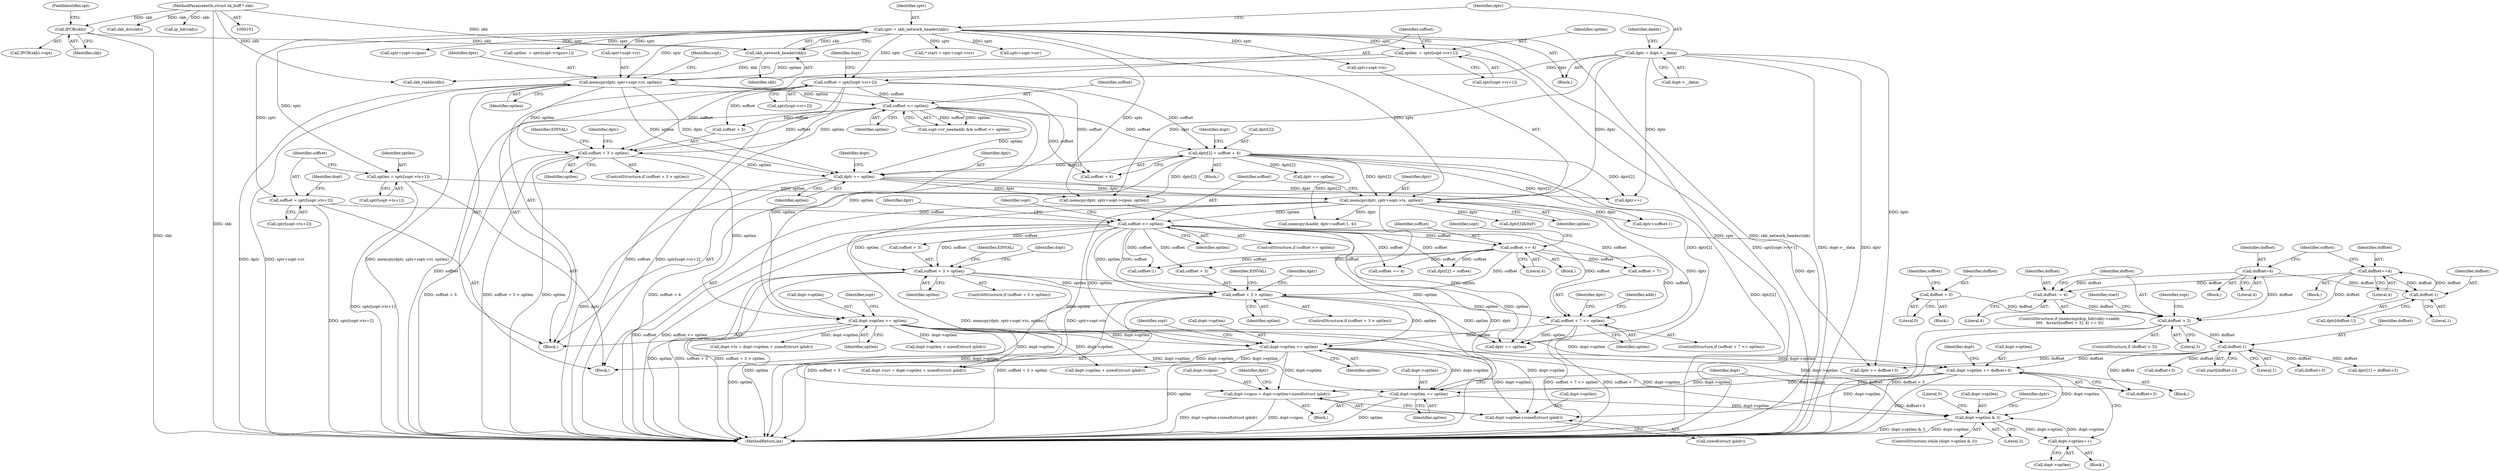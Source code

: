 digraph "0_linux_f6d8bd051c391c1c0458a30b2a7abcd939329259_16@pointer" {
"1000546" [label="(Call,dopt->optlen += doffset+3)"];
"1000501" [label="(Call,doffset-1)"];
"1000493" [label="(Call,doffset > 3)"];
"1000456" [label="(Call,doffset+=4)"];
"1000463" [label="(Call,doffset-1)"];
"1000446" [label="(Call,doffset=4)"];
"1000411" [label="(Call,doffset = 0)"];
"1000489" [label="(Call,doffset -= 4)"];
"1000382" [label="(Call,dopt->optlen += optlen)"];
"1000306" [label="(Call,soffset + 3 > optlen)"];
"1000297" [label="(Call,soffset += 4)"];
"1000274" [label="(Call,soffset <= optlen)"];
"1000246" [label="(Call,soffset = sptr[sopt->ts+2])"];
"1000138" [label="(Call,sptr = skb_network_header(skb))"];
"1000140" [label="(Call,skb_network_header(skb))"];
"1000121" [label="(Call,IPCB(skb))"];
"1000103" [label="(MethodParameterIn,struct sk_buff * skb)"];
"1000265" [label="(Call,memcpy(dptr, sptr+sopt->ts, optlen))"];
"1000224" [label="(Call,dptr += optlen)"];
"1000199" [label="(Call,soffset <= optlen)"];
"1000167" [label="(Call,soffset = sptr[sopt->rr+2])"];
"1000186" [label="(Call,memcpy(dptr, sptr+sopt->rr, optlen))"];
"1000142" [label="(Call,dptr = dopt->__data)"];
"1000158" [label="(Call,optlen  = sptr[sopt->rr+1])"];
"1000204" [label="(Call,soffset + 3 > optlen)"];
"1000212" [label="(Call,dptr[2] = soffset + 4)"];
"1000237" [label="(Call,optlen = sptr[sopt->ts+1])"];
"1000284" [label="(Call,soffset + 3 > optlen)"];
"1000339" [label="(Call,soffset + 7 <= optlen)"];
"1000227" [label="(Call,dopt->optlen += optlen)"];
"1000574" [label="(Call,dopt->cipso = dopt->optlen+sizeof(struct iphdr))"];
"1000578" [label="(Call,dopt->optlen+sizeof(struct iphdr))"];
"1000595" [label="(Call,dopt->optlen += optlen)"];
"1000601" [label="(Call,dopt->optlen & 3)"];
"1000612" [label="(Call,dopt->optlen++)"];
"1000494" [label="(Identifier,doffset)"];
"1000265" [label="(Call,memcpy(dptr, sptr+sopt->ts, optlen))"];
"1000519" [label="(Call,dptr[1] = doffset+3)"];
"1000382" [label="(Call,dopt->optlen += optlen)"];
"1000274" [label="(Call,soffset <= optlen)"];
"1000391" [label="(Block,)"];
"1000199" [label="(Call,soffset <= optlen)"];
"1000464" [label="(Identifier,doffset)"];
"1000340" [label="(Call,soffset + 7)"];
"1000197" [label="(Identifier,sopt)"];
"1000547" [label="(Call,dopt->optlen)"];
"1000288" [label="(Identifier,optlen)"];
"1000533" [label="(Call,doffset+3)"];
"1000298" [label="(Identifier,soffset)"];
"1000595" [label="(Call,dopt->optlen += optlen)"];
"1000120" [label="(Call,IPCB(skb)->opt)"];
"1000500" [label="(Identifier,start)"];
"1000582" [label="(Call,sizeof(struct iphdr))"];
"1000376" [label="(Identifier,dptr)"];
"1000555" [label="(Identifier,dopt)"];
"1000495" [label="(Literal,3)"];
"1000187" [label="(Identifier,dptr)"];
"1000490" [label="(Identifier,doffset)"];
"1000383" [label="(Call,dopt->optlen)"];
"1000492" [label="(ControlStructure,if (doffset > 3))"];
"1000158" [label="(Call,optlen  = sptr[sopt->rr+1])"];
"1000586" [label="(Call,sptr+sopt->cipso)"];
"1000313" [label="(Identifier,EINVAL)"];
"1000360" [label="(Call,skb_dst(skb))"];
"1000601" [label="(Call,dopt->optlen & 3)"];
"1000491" [label="(Literal,4)"];
"1000139" [label="(Identifier,sptr)"];
"1000122" [label="(Identifier,skb)"];
"1000103" [label="(MethodParameterIn,struct sk_buff * skb)"];
"1000104" [label="(Block,)"];
"1000188" [label="(Call,sptr+sopt->rr)"];
"1000285" [label="(Call,soffset + 3)"];
"1000226" [label="(Identifier,optlen)"];
"1000307" [label="(Call,soffset + 3)"];
"1000605" [label="(Literal,3)"];
"1000502" [label="(Identifier,doffset)"];
"1000204" [label="(Call,soffset + 3 > optlen)"];
"1000302" [label="(Identifier,sopt)"];
"1000461" [label="(Call,dptr[doffset-1])"];
"1000478" [label="(Call,ip_hdr(skb))"];
"1000297" [label="(Call,soffset += 4)"];
"1000144" [label="(Call,dopt->__data)"];
"1000565" [label="(Call,optlen  = sptr[sopt->cipso+1])"];
"1000266" [label="(Identifier,dptr)"];
"1000275" [label="(Identifier,soffset)"];
"1000212" [label="(Call,dptr[2] = soffset + 4)"];
"1000205" [label="(Call,soffset + 3)"];
"1000413" [label="(Literal,0)"];
"1000236" [label="(Block,)"];
"1000603" [label="(Identifier,dopt)"];
"1000178" [label="(Identifier,dopt)"];
"1000255" [label="(Call,dopt->ts = dopt->optlen + sizeof(struct iphdr))"];
"1000531" [label="(Call,dptr += doffset+3)"];
"1000536" [label="(Call,dopt->srr = dopt->optlen + sizeof(struct iphdr))"];
"1000346" [label="(Call,memcpy(&addr, dptr+soffset-1, 4))"];
"1000150" [label="(Call,skb_rtable(skb))"];
"1000389" [label="(Identifier,sopt)"];
"1000575" [label="(Call,dopt->cipso)"];
"1000227" [label="(Call,dopt->optlen += optlen)"];
"1000450" [label="(Identifier,soffset)"];
"1000349" [label="(Call,dptr+soffset-1)"];
"1000200" [label="(Identifier,soffset)"];
"1000550" [label="(Call,doffset+3)"];
"1000546" [label="(Call,dopt->optlen += doffset+3)"];
"1000493" [label="(Call,doffset > 3)"];
"1000246" [label="(Call,soffset = sptr[sopt->ts+2])"];
"1000216" [label="(Call,soffset + 4)"];
"1000224" [label="(Call,dptr += optlen)"];
"1000159" [label="(Identifier,optlen)"];
"1000238" [label="(Identifier,optlen)"];
"1000231" [label="(Identifier,optlen)"];
"1000618" [label="(MethodReturn,int)"];
"1000499" [label="(Call,start[doffset-1])"];
"1000259" [label="(Call,dopt->optlen + sizeof(struct iphdr))"];
"1000617" [label="(Literal,0)"];
"1000280" [label="(Identifier,sopt)"];
"1000201" [label="(Identifier,optlen)"];
"1000234" [label="(Identifier,sopt)"];
"1000351" [label="(Call,soffset-1)"];
"1000393" [label="(Call,* start = sptr+sopt->srr)"];
"1000169" [label="(Call,sptr[sopt->rr+2])"];
"1000613" [label="(Call,dopt->optlen)"];
"1000143" [label="(Identifier,dptr)"];
"1000160" [label="(Call,sptr[sopt->rr+1])"];
"1000386" [label="(Identifier,optlen)"];
"1000448" [label="(Literal,4)"];
"1000140" [label="(Call,skb_network_header(skb))"];
"1000446" [label="(Call,doffset=4)"];
"1000142" [label="(Call,dptr = dopt->__data)"];
"1000463" [label="(Call,doffset-1)"];
"1000395" [label="(Call,sptr+sopt->srr)"];
"1000221" [label="(Identifier,dopt)"];
"1000299" [label="(Literal,4)"];
"1000237" [label="(Call,optlen = sptr[sopt->ts+1])"];
"1000579" [label="(Call,dopt->optlen)"];
"1000599" [label="(Identifier,optlen)"];
"1000585" [label="(Identifier,dptr)"];
"1000380" [label="(Identifier,dptr)"];
"1000578" [label="(Call,dopt->optlen+sizeof(struct iphdr))"];
"1000564" [label="(Block,)"];
"1000141" [label="(Identifier,skb)"];
"1000193" [label="(Identifier,optlen)"];
"1000379" [label="(Call,dptr += optlen)"];
"1000328" [label="(Call,soffset += 4)"];
"1000276" [label="(Identifier,optlen)"];
"1000411" [label="(Call,doffset = 0)"];
"1000186" [label="(Call,memcpy(dptr, sptr+sopt->rr, optlen))"];
"1000208" [label="(Identifier,optlen)"];
"1000457" [label="(Identifier,doffset)"];
"1000257" [label="(Identifier,dopt)"];
"1000211" [label="(Identifier,EINVAL)"];
"1000272" [label="(Identifier,optlen)"];
"1000489" [label="(Call,doffset -= 4)"];
"1000294" [label="(Identifier,dopt)"];
"1000239" [label="(Call,sptr[sopt->ts+1])"];
"1000310" [label="(Identifier,optlen)"];
"1000195" [label="(Call,sopt->rr_needaddr && soffset <= optlen)"];
"1000348" [label="(Identifier,addr)"];
"1000442" [label="(Block,)"];
"1000501" [label="(Call,doffset-1)"];
"1000214" [label="(Identifier,dptr)"];
"1000609" [label="(Call,dptr++)"];
"1000203" [label="(ControlStructure,if (soffset + 3 > optlen))"];
"1000574" [label="(Call,dopt->cipso = dopt->optlen+sizeof(struct iphdr))"];
"1000584" [label="(Call,memcpy(dptr, sptr+sopt->cipso, optlen))"];
"1000316" [label="(Call,dptr[3]&0xF)"];
"1000202" [label="(Block,)"];
"1000248" [label="(Call,sptr[sopt->ts+2])"];
"1000338" [label="(ControlStructure,if (soffset + 7 <= optlen))"];
"1000305" [label="(ControlStructure,if (soffset + 3 > optlen))"];
"1000452" [label="(Block,)"];
"1000503" [label="(Literal,1)"];
"1000496" [label="(Block,)"];
"1000456" [label="(Call,doffset+=4)"];
"1000343" [label="(Identifier,optlen)"];
"1000247" [label="(Identifier,soffset)"];
"1000283" [label="(ControlStructure,if (soffset + 3 > optlen))"];
"1000138" [label="(Call,sptr = skb_network_header(skb))"];
"1000600" [label="(ControlStructure,while (dopt->optlen & 3))"];
"1000267" [label="(Call,sptr+sopt->ts)"];
"1000291" [label="(Identifier,EINVAL)"];
"1000465" [label="(Literal,1)"];
"1000157" [label="(Block,)"];
"1000602" [label="(Call,dopt->optlen)"];
"1000167" [label="(Call,soffset = sptr[sopt->rr+2])"];
"1000447" [label="(Identifier,doffset)"];
"1000225" [label="(Identifier,dptr)"];
"1000284" [label="(Call,soffset + 3 > optlen)"];
"1000213" [label="(Call,dptr[2])"];
"1000123" [label="(FieldIdentifier,opt)"];
"1000168" [label="(Identifier,soffset)"];
"1000318" [label="(Identifier,dptr)"];
"1000562" [label="(Identifier,sopt)"];
"1000306" [label="(Call,soffset + 3 > optlen)"];
"1000540" [label="(Call,dopt->optlen + sizeof(struct iphdr))"];
"1000610" [label="(Identifier,dptr)"];
"1000282" [label="(Block,)"];
"1000339" [label="(Call,soffset + 7 <= optlen)"];
"1000592" [label="(Call,dptr += optlen)"];
"1000273" [label="(ControlStructure,if (soffset <= optlen))"];
"1000228" [label="(Call,dopt->optlen)"];
"1000606" [label="(Block,)"];
"1000596" [label="(Call,dopt->optlen)"];
"1000458" [label="(Literal,4)"];
"1000612" [label="(Call,dopt->optlen++)"];
"1000523" [label="(Call,doffset+3)"];
"1000148" [label="(Identifier,daddr)"];
"1000416" [label="(Identifier,soffset)"];
"1000412" [label="(Identifier,doffset)"];
"1000473" [label="(ControlStructure,if (memcmp(&ip_hdr(skb)->saddr,\n\t\t\t\t   &start[soffset + 3], 4) == 0))"];
"1000229" [label="(Identifier,dopt)"];
"1000374" [label="(Call,dptr[2] = soffset)"];
"1000121" [label="(Call,IPCB(skb))"];
"1000546" -> "1000496"  [label="AST: "];
"1000546" -> "1000550"  [label="CFG: "];
"1000547" -> "1000546"  [label="AST: "];
"1000550" -> "1000546"  [label="AST: "];
"1000555" -> "1000546"  [label="CFG: "];
"1000546" -> "1000618"  [label="DDG: doffset+3"];
"1000501" -> "1000546"  [label="DDG: doffset"];
"1000382" -> "1000546"  [label="DDG: dopt->optlen"];
"1000227" -> "1000546"  [label="DDG: dopt->optlen"];
"1000546" -> "1000574"  [label="DDG: dopt->optlen"];
"1000546" -> "1000578"  [label="DDG: dopt->optlen"];
"1000546" -> "1000595"  [label="DDG: dopt->optlen"];
"1000546" -> "1000601"  [label="DDG: dopt->optlen"];
"1000501" -> "1000499"  [label="AST: "];
"1000501" -> "1000503"  [label="CFG: "];
"1000502" -> "1000501"  [label="AST: "];
"1000503" -> "1000501"  [label="AST: "];
"1000499" -> "1000501"  [label="CFG: "];
"1000493" -> "1000501"  [label="DDG: doffset"];
"1000501" -> "1000519"  [label="DDG: doffset"];
"1000501" -> "1000523"  [label="DDG: doffset"];
"1000501" -> "1000531"  [label="DDG: doffset"];
"1000501" -> "1000533"  [label="DDG: doffset"];
"1000501" -> "1000550"  [label="DDG: doffset"];
"1000493" -> "1000492"  [label="AST: "];
"1000493" -> "1000495"  [label="CFG: "];
"1000494" -> "1000493"  [label="AST: "];
"1000495" -> "1000493"  [label="AST: "];
"1000500" -> "1000493"  [label="CFG: "];
"1000562" -> "1000493"  [label="CFG: "];
"1000493" -> "1000618"  [label="DDG: doffset"];
"1000493" -> "1000618"  [label="DDG: doffset > 3"];
"1000456" -> "1000493"  [label="DDG: doffset"];
"1000411" -> "1000493"  [label="DDG: doffset"];
"1000446" -> "1000493"  [label="DDG: doffset"];
"1000489" -> "1000493"  [label="DDG: doffset"];
"1000456" -> "1000452"  [label="AST: "];
"1000456" -> "1000458"  [label="CFG: "];
"1000457" -> "1000456"  [label="AST: "];
"1000458" -> "1000456"  [label="AST: "];
"1000450" -> "1000456"  [label="CFG: "];
"1000463" -> "1000456"  [label="DDG: doffset"];
"1000456" -> "1000463"  [label="DDG: doffset"];
"1000456" -> "1000489"  [label="DDG: doffset"];
"1000463" -> "1000461"  [label="AST: "];
"1000463" -> "1000465"  [label="CFG: "];
"1000464" -> "1000463"  [label="AST: "];
"1000465" -> "1000463"  [label="AST: "];
"1000461" -> "1000463"  [label="CFG: "];
"1000446" -> "1000463"  [label="DDG: doffset"];
"1000446" -> "1000442"  [label="AST: "];
"1000446" -> "1000448"  [label="CFG: "];
"1000447" -> "1000446"  [label="AST: "];
"1000448" -> "1000446"  [label="AST: "];
"1000450" -> "1000446"  [label="CFG: "];
"1000446" -> "1000489"  [label="DDG: doffset"];
"1000411" -> "1000391"  [label="AST: "];
"1000411" -> "1000413"  [label="CFG: "];
"1000412" -> "1000411"  [label="AST: "];
"1000413" -> "1000411"  [label="AST: "];
"1000416" -> "1000411"  [label="CFG: "];
"1000489" -> "1000473"  [label="AST: "];
"1000489" -> "1000491"  [label="CFG: "];
"1000490" -> "1000489"  [label="AST: "];
"1000491" -> "1000489"  [label="AST: "];
"1000494" -> "1000489"  [label="CFG: "];
"1000382" -> "1000236"  [label="AST: "];
"1000382" -> "1000386"  [label="CFG: "];
"1000383" -> "1000382"  [label="AST: "];
"1000386" -> "1000382"  [label="AST: "];
"1000389" -> "1000382"  [label="CFG: "];
"1000382" -> "1000618"  [label="DDG: optlen"];
"1000306" -> "1000382"  [label="DDG: optlen"];
"1000339" -> "1000382"  [label="DDG: optlen"];
"1000274" -> "1000382"  [label="DDG: optlen"];
"1000284" -> "1000382"  [label="DDG: optlen"];
"1000227" -> "1000382"  [label="DDG: dopt->optlen"];
"1000382" -> "1000536"  [label="DDG: dopt->optlen"];
"1000382" -> "1000540"  [label="DDG: dopt->optlen"];
"1000382" -> "1000574"  [label="DDG: dopt->optlen"];
"1000382" -> "1000578"  [label="DDG: dopt->optlen"];
"1000382" -> "1000595"  [label="DDG: dopt->optlen"];
"1000382" -> "1000601"  [label="DDG: dopt->optlen"];
"1000306" -> "1000305"  [label="AST: "];
"1000306" -> "1000310"  [label="CFG: "];
"1000307" -> "1000306"  [label="AST: "];
"1000310" -> "1000306"  [label="AST: "];
"1000313" -> "1000306"  [label="CFG: "];
"1000318" -> "1000306"  [label="CFG: "];
"1000306" -> "1000618"  [label="DDG: optlen"];
"1000306" -> "1000618"  [label="DDG: soffset + 3"];
"1000306" -> "1000618"  [label="DDG: soffset + 3 > optlen"];
"1000297" -> "1000306"  [label="DDG: soffset"];
"1000274" -> "1000306"  [label="DDG: soffset"];
"1000274" -> "1000306"  [label="DDG: optlen"];
"1000284" -> "1000306"  [label="DDG: optlen"];
"1000306" -> "1000339"  [label="DDG: optlen"];
"1000306" -> "1000379"  [label="DDG: optlen"];
"1000297" -> "1000282"  [label="AST: "];
"1000297" -> "1000299"  [label="CFG: "];
"1000298" -> "1000297"  [label="AST: "];
"1000299" -> "1000297"  [label="AST: "];
"1000302" -> "1000297"  [label="CFG: "];
"1000274" -> "1000297"  [label="DDG: soffset"];
"1000297" -> "1000307"  [label="DDG: soffset"];
"1000297" -> "1000328"  [label="DDG: soffset"];
"1000297" -> "1000339"  [label="DDG: soffset"];
"1000297" -> "1000340"  [label="DDG: soffset"];
"1000297" -> "1000351"  [label="DDG: soffset"];
"1000297" -> "1000374"  [label="DDG: soffset"];
"1000274" -> "1000273"  [label="AST: "];
"1000274" -> "1000276"  [label="CFG: "];
"1000275" -> "1000274"  [label="AST: "];
"1000276" -> "1000274"  [label="AST: "];
"1000280" -> "1000274"  [label="CFG: "];
"1000380" -> "1000274"  [label="CFG: "];
"1000274" -> "1000618"  [label="DDG: soffset"];
"1000274" -> "1000618"  [label="DDG: soffset <= optlen"];
"1000246" -> "1000274"  [label="DDG: soffset"];
"1000265" -> "1000274"  [label="DDG: optlen"];
"1000274" -> "1000284"  [label="DDG: soffset"];
"1000274" -> "1000284"  [label="DDG: optlen"];
"1000274" -> "1000285"  [label="DDG: soffset"];
"1000274" -> "1000307"  [label="DDG: soffset"];
"1000274" -> "1000328"  [label="DDG: soffset"];
"1000274" -> "1000339"  [label="DDG: soffset"];
"1000274" -> "1000340"  [label="DDG: soffset"];
"1000274" -> "1000351"  [label="DDG: soffset"];
"1000274" -> "1000374"  [label="DDG: soffset"];
"1000274" -> "1000379"  [label="DDG: optlen"];
"1000246" -> "1000236"  [label="AST: "];
"1000246" -> "1000248"  [label="CFG: "];
"1000247" -> "1000246"  [label="AST: "];
"1000248" -> "1000246"  [label="AST: "];
"1000257" -> "1000246"  [label="CFG: "];
"1000246" -> "1000618"  [label="DDG: sptr[sopt->ts+2]"];
"1000138" -> "1000246"  [label="DDG: sptr"];
"1000138" -> "1000104"  [label="AST: "];
"1000138" -> "1000140"  [label="CFG: "];
"1000139" -> "1000138"  [label="AST: "];
"1000140" -> "1000138"  [label="AST: "];
"1000143" -> "1000138"  [label="CFG: "];
"1000138" -> "1000618"  [label="DDG: sptr"];
"1000138" -> "1000618"  [label="DDG: skb_network_header(skb)"];
"1000140" -> "1000138"  [label="DDG: skb"];
"1000138" -> "1000158"  [label="DDG: sptr"];
"1000138" -> "1000167"  [label="DDG: sptr"];
"1000138" -> "1000186"  [label="DDG: sptr"];
"1000138" -> "1000188"  [label="DDG: sptr"];
"1000138" -> "1000237"  [label="DDG: sptr"];
"1000138" -> "1000265"  [label="DDG: sptr"];
"1000138" -> "1000267"  [label="DDG: sptr"];
"1000138" -> "1000393"  [label="DDG: sptr"];
"1000138" -> "1000395"  [label="DDG: sptr"];
"1000138" -> "1000565"  [label="DDG: sptr"];
"1000138" -> "1000584"  [label="DDG: sptr"];
"1000138" -> "1000586"  [label="DDG: sptr"];
"1000140" -> "1000141"  [label="CFG: "];
"1000141" -> "1000140"  [label="AST: "];
"1000121" -> "1000140"  [label="DDG: skb"];
"1000103" -> "1000140"  [label="DDG: skb"];
"1000140" -> "1000150"  [label="DDG: skb"];
"1000121" -> "1000120"  [label="AST: "];
"1000121" -> "1000122"  [label="CFG: "];
"1000122" -> "1000121"  [label="AST: "];
"1000123" -> "1000121"  [label="CFG: "];
"1000121" -> "1000618"  [label="DDG: skb"];
"1000103" -> "1000121"  [label="DDG: skb"];
"1000103" -> "1000101"  [label="AST: "];
"1000103" -> "1000618"  [label="DDG: skb"];
"1000103" -> "1000150"  [label="DDG: skb"];
"1000103" -> "1000360"  [label="DDG: skb"];
"1000103" -> "1000478"  [label="DDG: skb"];
"1000265" -> "1000236"  [label="AST: "];
"1000265" -> "1000272"  [label="CFG: "];
"1000266" -> "1000265"  [label="AST: "];
"1000267" -> "1000265"  [label="AST: "];
"1000272" -> "1000265"  [label="AST: "];
"1000275" -> "1000265"  [label="CFG: "];
"1000265" -> "1000618"  [label="DDG: memcpy(dptr, sptr+sopt->ts, optlen)"];
"1000265" -> "1000618"  [label="DDG: sptr+sopt->ts"];
"1000265" -> "1000618"  [label="DDG: dptr"];
"1000224" -> "1000265"  [label="DDG: dptr"];
"1000212" -> "1000265"  [label="DDG: dptr[2]"];
"1000142" -> "1000265"  [label="DDG: dptr"];
"1000237" -> "1000265"  [label="DDG: optlen"];
"1000265" -> "1000316"  [label="DDG: dptr"];
"1000265" -> "1000346"  [label="DDG: dptr"];
"1000265" -> "1000349"  [label="DDG: dptr"];
"1000265" -> "1000379"  [label="DDG: dptr"];
"1000224" -> "1000157"  [label="AST: "];
"1000224" -> "1000226"  [label="CFG: "];
"1000225" -> "1000224"  [label="AST: "];
"1000226" -> "1000224"  [label="AST: "];
"1000229" -> "1000224"  [label="CFG: "];
"1000224" -> "1000618"  [label="DDG: dptr"];
"1000199" -> "1000224"  [label="DDG: optlen"];
"1000204" -> "1000224"  [label="DDG: optlen"];
"1000186" -> "1000224"  [label="DDG: optlen"];
"1000186" -> "1000224"  [label="DDG: dptr"];
"1000212" -> "1000224"  [label="DDG: dptr[2]"];
"1000224" -> "1000531"  [label="DDG: dptr"];
"1000224" -> "1000584"  [label="DDG: dptr"];
"1000224" -> "1000609"  [label="DDG: dptr"];
"1000199" -> "1000195"  [label="AST: "];
"1000199" -> "1000201"  [label="CFG: "];
"1000200" -> "1000199"  [label="AST: "];
"1000201" -> "1000199"  [label="AST: "];
"1000195" -> "1000199"  [label="CFG: "];
"1000199" -> "1000618"  [label="DDG: soffset"];
"1000199" -> "1000195"  [label="DDG: soffset"];
"1000199" -> "1000195"  [label="DDG: optlen"];
"1000167" -> "1000199"  [label="DDG: soffset"];
"1000186" -> "1000199"  [label="DDG: optlen"];
"1000199" -> "1000204"  [label="DDG: soffset"];
"1000199" -> "1000204"  [label="DDG: optlen"];
"1000199" -> "1000205"  [label="DDG: soffset"];
"1000199" -> "1000212"  [label="DDG: soffset"];
"1000199" -> "1000216"  [label="DDG: soffset"];
"1000199" -> "1000227"  [label="DDG: optlen"];
"1000167" -> "1000157"  [label="AST: "];
"1000167" -> "1000169"  [label="CFG: "];
"1000168" -> "1000167"  [label="AST: "];
"1000169" -> "1000167"  [label="AST: "];
"1000178" -> "1000167"  [label="CFG: "];
"1000167" -> "1000618"  [label="DDG: soffset"];
"1000167" -> "1000618"  [label="DDG: sptr[sopt->rr+2]"];
"1000167" -> "1000204"  [label="DDG: soffset"];
"1000167" -> "1000205"  [label="DDG: soffset"];
"1000167" -> "1000212"  [label="DDG: soffset"];
"1000167" -> "1000216"  [label="DDG: soffset"];
"1000186" -> "1000157"  [label="AST: "];
"1000186" -> "1000193"  [label="CFG: "];
"1000187" -> "1000186"  [label="AST: "];
"1000188" -> "1000186"  [label="AST: "];
"1000193" -> "1000186"  [label="AST: "];
"1000197" -> "1000186"  [label="CFG: "];
"1000186" -> "1000618"  [label="DDG: sptr+sopt->rr"];
"1000186" -> "1000618"  [label="DDG: memcpy(dptr, sptr+sopt->rr, optlen)"];
"1000186" -> "1000618"  [label="DDG: dptr"];
"1000142" -> "1000186"  [label="DDG: dptr"];
"1000158" -> "1000186"  [label="DDG: optlen"];
"1000186" -> "1000204"  [label="DDG: optlen"];
"1000186" -> "1000227"  [label="DDG: optlen"];
"1000142" -> "1000104"  [label="AST: "];
"1000142" -> "1000144"  [label="CFG: "];
"1000143" -> "1000142"  [label="AST: "];
"1000144" -> "1000142"  [label="AST: "];
"1000148" -> "1000142"  [label="CFG: "];
"1000142" -> "1000618"  [label="DDG: dopt->__data"];
"1000142" -> "1000618"  [label="DDG: dptr"];
"1000142" -> "1000531"  [label="DDG: dptr"];
"1000142" -> "1000584"  [label="DDG: dptr"];
"1000142" -> "1000609"  [label="DDG: dptr"];
"1000158" -> "1000157"  [label="AST: "];
"1000158" -> "1000160"  [label="CFG: "];
"1000159" -> "1000158"  [label="AST: "];
"1000160" -> "1000158"  [label="AST: "];
"1000168" -> "1000158"  [label="CFG: "];
"1000158" -> "1000618"  [label="DDG: sptr[sopt->rr+1]"];
"1000204" -> "1000203"  [label="AST: "];
"1000204" -> "1000208"  [label="CFG: "];
"1000205" -> "1000204"  [label="AST: "];
"1000208" -> "1000204"  [label="AST: "];
"1000211" -> "1000204"  [label="CFG: "];
"1000214" -> "1000204"  [label="CFG: "];
"1000204" -> "1000618"  [label="DDG: optlen"];
"1000204" -> "1000618"  [label="DDG: soffset + 3"];
"1000204" -> "1000618"  [label="DDG: soffset + 3 > optlen"];
"1000204" -> "1000227"  [label="DDG: optlen"];
"1000212" -> "1000202"  [label="AST: "];
"1000212" -> "1000216"  [label="CFG: "];
"1000213" -> "1000212"  [label="AST: "];
"1000216" -> "1000212"  [label="AST: "];
"1000221" -> "1000212"  [label="CFG: "];
"1000212" -> "1000618"  [label="DDG: soffset + 4"];
"1000212" -> "1000618"  [label="DDG: dptr[2]"];
"1000212" -> "1000346"  [label="DDG: dptr[2]"];
"1000212" -> "1000349"  [label="DDG: dptr[2]"];
"1000212" -> "1000379"  [label="DDG: dptr[2]"];
"1000212" -> "1000584"  [label="DDG: dptr[2]"];
"1000212" -> "1000592"  [label="DDG: dptr[2]"];
"1000212" -> "1000609"  [label="DDG: dptr[2]"];
"1000237" -> "1000236"  [label="AST: "];
"1000237" -> "1000239"  [label="CFG: "];
"1000238" -> "1000237"  [label="AST: "];
"1000239" -> "1000237"  [label="AST: "];
"1000247" -> "1000237"  [label="CFG: "];
"1000237" -> "1000618"  [label="DDG: sptr[sopt->ts+1]"];
"1000284" -> "1000283"  [label="AST: "];
"1000284" -> "1000288"  [label="CFG: "];
"1000285" -> "1000284"  [label="AST: "];
"1000288" -> "1000284"  [label="AST: "];
"1000291" -> "1000284"  [label="CFG: "];
"1000294" -> "1000284"  [label="CFG: "];
"1000284" -> "1000618"  [label="DDG: soffset + 3"];
"1000284" -> "1000618"  [label="DDG: soffset + 3 > optlen"];
"1000284" -> "1000618"  [label="DDG: optlen"];
"1000284" -> "1000379"  [label="DDG: optlen"];
"1000339" -> "1000338"  [label="AST: "];
"1000339" -> "1000343"  [label="CFG: "];
"1000340" -> "1000339"  [label="AST: "];
"1000343" -> "1000339"  [label="AST: "];
"1000348" -> "1000339"  [label="CFG: "];
"1000376" -> "1000339"  [label="CFG: "];
"1000339" -> "1000618"  [label="DDG: soffset + 7 <= optlen"];
"1000339" -> "1000618"  [label="DDG: soffset + 7"];
"1000339" -> "1000379"  [label="DDG: optlen"];
"1000227" -> "1000157"  [label="AST: "];
"1000227" -> "1000231"  [label="CFG: "];
"1000228" -> "1000227"  [label="AST: "];
"1000231" -> "1000227"  [label="AST: "];
"1000234" -> "1000227"  [label="CFG: "];
"1000227" -> "1000618"  [label="DDG: optlen"];
"1000227" -> "1000255"  [label="DDG: dopt->optlen"];
"1000227" -> "1000259"  [label="DDG: dopt->optlen"];
"1000227" -> "1000536"  [label="DDG: dopt->optlen"];
"1000227" -> "1000540"  [label="DDG: dopt->optlen"];
"1000227" -> "1000574"  [label="DDG: dopt->optlen"];
"1000227" -> "1000578"  [label="DDG: dopt->optlen"];
"1000227" -> "1000595"  [label="DDG: dopt->optlen"];
"1000227" -> "1000601"  [label="DDG: dopt->optlen"];
"1000574" -> "1000564"  [label="AST: "];
"1000574" -> "1000578"  [label="CFG: "];
"1000575" -> "1000574"  [label="AST: "];
"1000578" -> "1000574"  [label="AST: "];
"1000585" -> "1000574"  [label="CFG: "];
"1000574" -> "1000618"  [label="DDG: dopt->cipso"];
"1000574" -> "1000618"  [label="DDG: dopt->optlen+sizeof(struct iphdr)"];
"1000578" -> "1000582"  [label="CFG: "];
"1000579" -> "1000578"  [label="AST: "];
"1000582" -> "1000578"  [label="AST: "];
"1000595" -> "1000564"  [label="AST: "];
"1000595" -> "1000599"  [label="CFG: "];
"1000596" -> "1000595"  [label="AST: "];
"1000599" -> "1000595"  [label="AST: "];
"1000603" -> "1000595"  [label="CFG: "];
"1000595" -> "1000618"  [label="DDG: optlen"];
"1000584" -> "1000595"  [label="DDG: optlen"];
"1000595" -> "1000601"  [label="DDG: dopt->optlen"];
"1000601" -> "1000600"  [label="AST: "];
"1000601" -> "1000605"  [label="CFG: "];
"1000602" -> "1000601"  [label="AST: "];
"1000605" -> "1000601"  [label="AST: "];
"1000610" -> "1000601"  [label="CFG: "];
"1000617" -> "1000601"  [label="CFG: "];
"1000601" -> "1000618"  [label="DDG: dopt->optlen"];
"1000601" -> "1000618"  [label="DDG: dopt->optlen & 3"];
"1000612" -> "1000601"  [label="DDG: dopt->optlen"];
"1000601" -> "1000612"  [label="DDG: dopt->optlen"];
"1000612" -> "1000606"  [label="AST: "];
"1000612" -> "1000613"  [label="CFG: "];
"1000613" -> "1000612"  [label="AST: "];
"1000603" -> "1000612"  [label="CFG: "];
}
